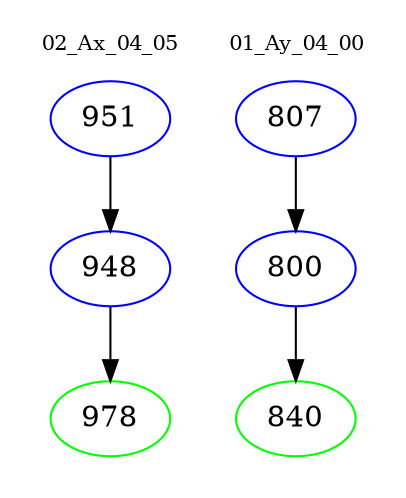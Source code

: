 digraph{
subgraph cluster_0 {
color = white
label = "02_Ax_04_05";
fontsize=10;
T0_951 [label="951", color="blue"]
T0_951 -> T0_948 [color="black"]
T0_948 [label="948", color="blue"]
T0_948 -> T0_978 [color="black"]
T0_978 [label="978", color="green"]
}
subgraph cluster_1 {
color = white
label = "01_Ay_04_00";
fontsize=10;
T1_807 [label="807", color="blue"]
T1_807 -> T1_800 [color="black"]
T1_800 [label="800", color="blue"]
T1_800 -> T1_840 [color="black"]
T1_840 [label="840", color="green"]
}
}
